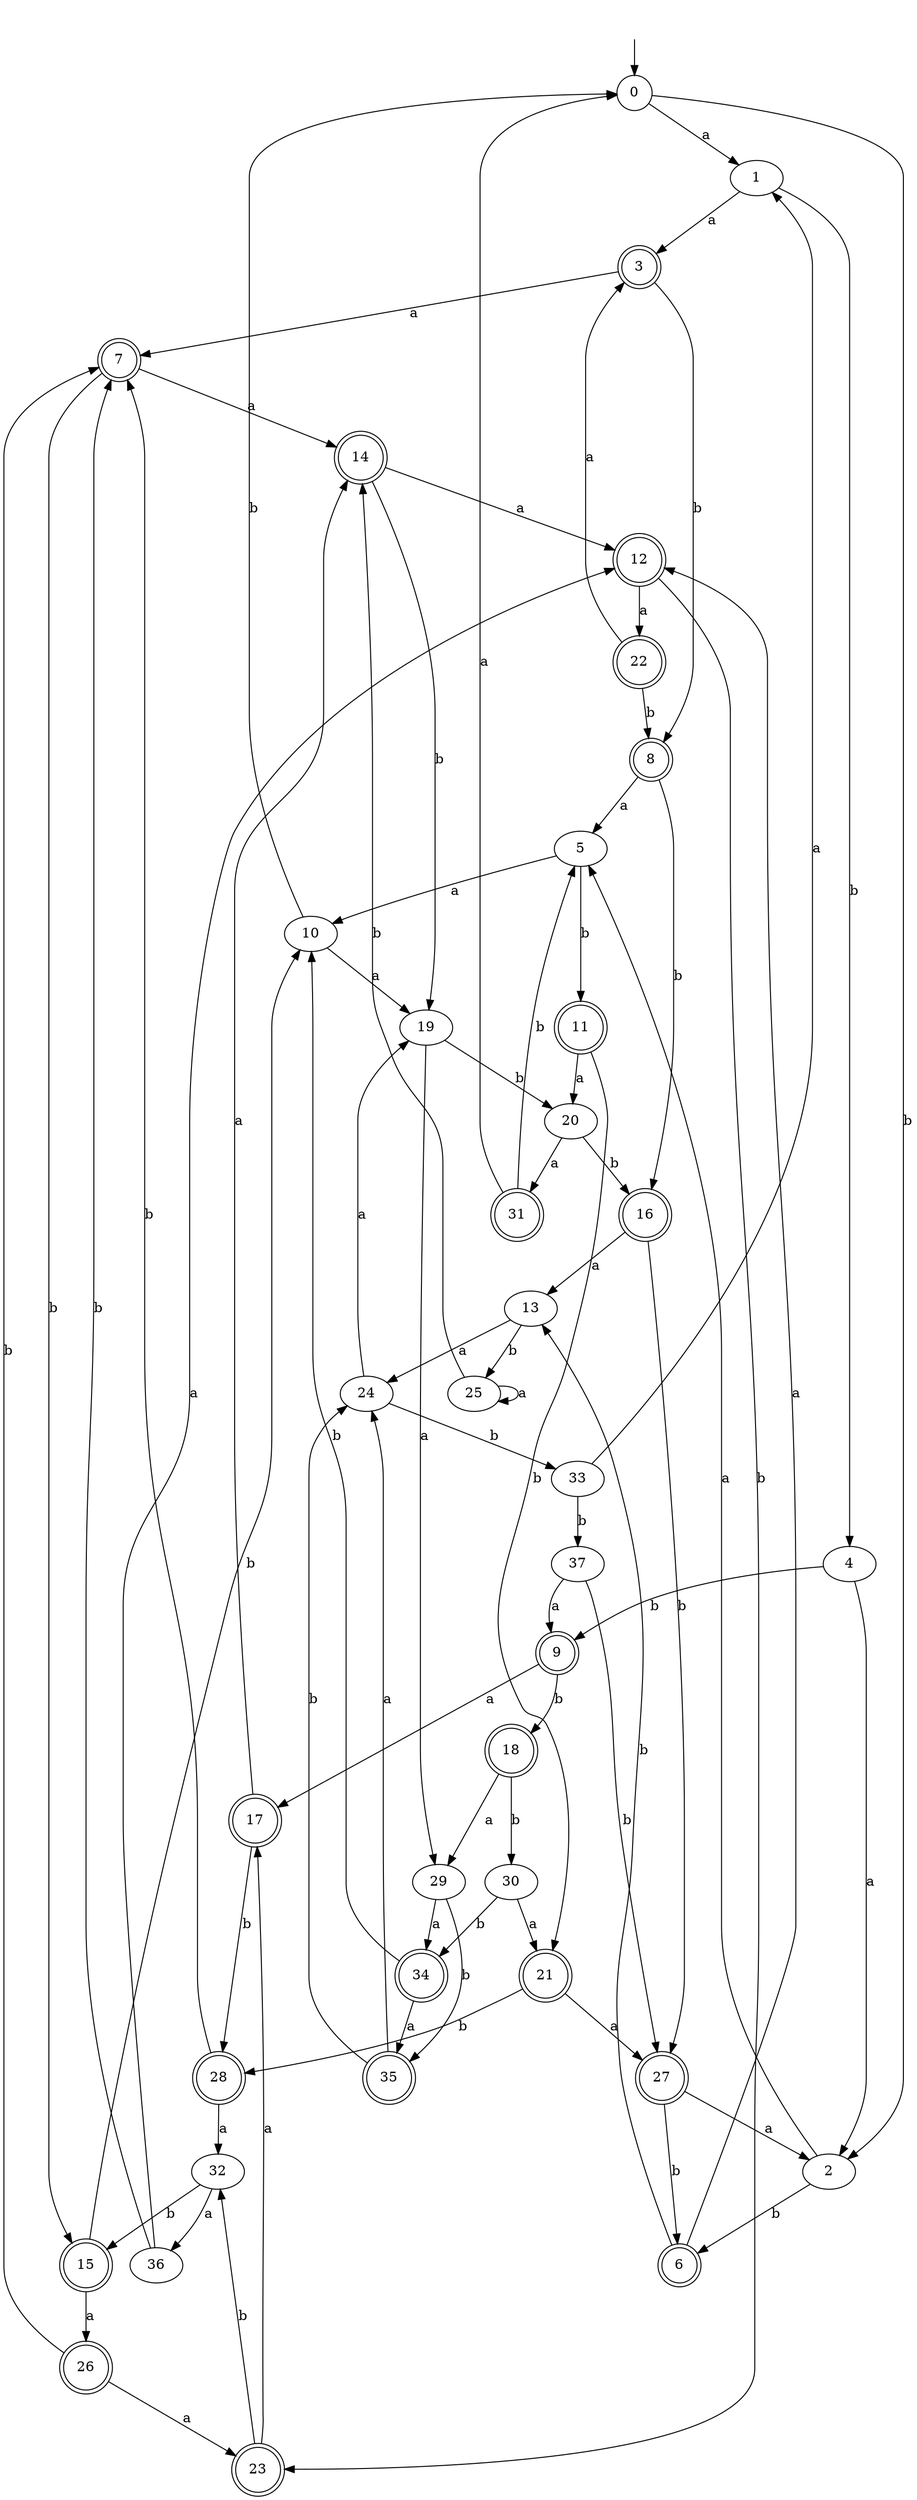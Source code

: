 digraph RandomDFA {
  __start0 [label="", shape=none];
  __start0 -> 0 [label=""];
  0 [shape=circle]
  0 -> 1 [label="a"]
  0 -> 2 [label="b"]
  1
  1 -> 3 [label="a"]
  1 -> 4 [label="b"]
  2
  2 -> 5 [label="a"]
  2 -> 6 [label="b"]
  3 [shape=doublecircle]
  3 -> 7 [label="a"]
  3 -> 8 [label="b"]
  4
  4 -> 2 [label="a"]
  4 -> 9 [label="b"]
  5
  5 -> 10 [label="a"]
  5 -> 11 [label="b"]
  6 [shape=doublecircle]
  6 -> 12 [label="a"]
  6 -> 13 [label="b"]
  7 [shape=doublecircle]
  7 -> 14 [label="a"]
  7 -> 15 [label="b"]
  8 [shape=doublecircle]
  8 -> 5 [label="a"]
  8 -> 16 [label="b"]
  9 [shape=doublecircle]
  9 -> 17 [label="a"]
  9 -> 18 [label="b"]
  10
  10 -> 19 [label="a"]
  10 -> 0 [label="b"]
  11 [shape=doublecircle]
  11 -> 20 [label="a"]
  11 -> 21 [label="b"]
  12 [shape=doublecircle]
  12 -> 22 [label="a"]
  12 -> 23 [label="b"]
  13
  13 -> 24 [label="a"]
  13 -> 25 [label="b"]
  14 [shape=doublecircle]
  14 -> 12 [label="a"]
  14 -> 19 [label="b"]
  15 [shape=doublecircle]
  15 -> 26 [label="a"]
  15 -> 10 [label="b"]
  16 [shape=doublecircle]
  16 -> 13 [label="a"]
  16 -> 27 [label="b"]
  17 [shape=doublecircle]
  17 -> 14 [label="a"]
  17 -> 28 [label="b"]
  18 [shape=doublecircle]
  18 -> 29 [label="a"]
  18 -> 30 [label="b"]
  19
  19 -> 29 [label="a"]
  19 -> 20 [label="b"]
  20
  20 -> 31 [label="a"]
  20 -> 16 [label="b"]
  21 [shape=doublecircle]
  21 -> 27 [label="a"]
  21 -> 28 [label="b"]
  22 [shape=doublecircle]
  22 -> 3 [label="a"]
  22 -> 8 [label="b"]
  23 [shape=doublecircle]
  23 -> 17 [label="a"]
  23 -> 32 [label="b"]
  24
  24 -> 19 [label="a"]
  24 -> 33 [label="b"]
  25
  25 -> 25 [label="a"]
  25 -> 14 [label="b"]
  26 [shape=doublecircle]
  26 -> 23 [label="a"]
  26 -> 7 [label="b"]
  27 [shape=doublecircle]
  27 -> 2 [label="a"]
  27 -> 6 [label="b"]
  28 [shape=doublecircle]
  28 -> 32 [label="a"]
  28 -> 7 [label="b"]
  29
  29 -> 34 [label="a"]
  29 -> 35 [label="b"]
  30
  30 -> 21 [label="a"]
  30 -> 34 [label="b"]
  31 [shape=doublecircle]
  31 -> 0 [label="a"]
  31 -> 5 [label="b"]
  32
  32 -> 36 [label="a"]
  32 -> 15 [label="b"]
  33
  33 -> 1 [label="a"]
  33 -> 37 [label="b"]
  34 [shape=doublecircle]
  34 -> 35 [label="a"]
  34 -> 10 [label="b"]
  35 [shape=doublecircle]
  35 -> 24 [label="a"]
  35 -> 24 [label="b"]
  36
  36 -> 12 [label="a"]
  36 -> 7 [label="b"]
  37
  37 -> 9 [label="a"]
  37 -> 27 [label="b"]
}
